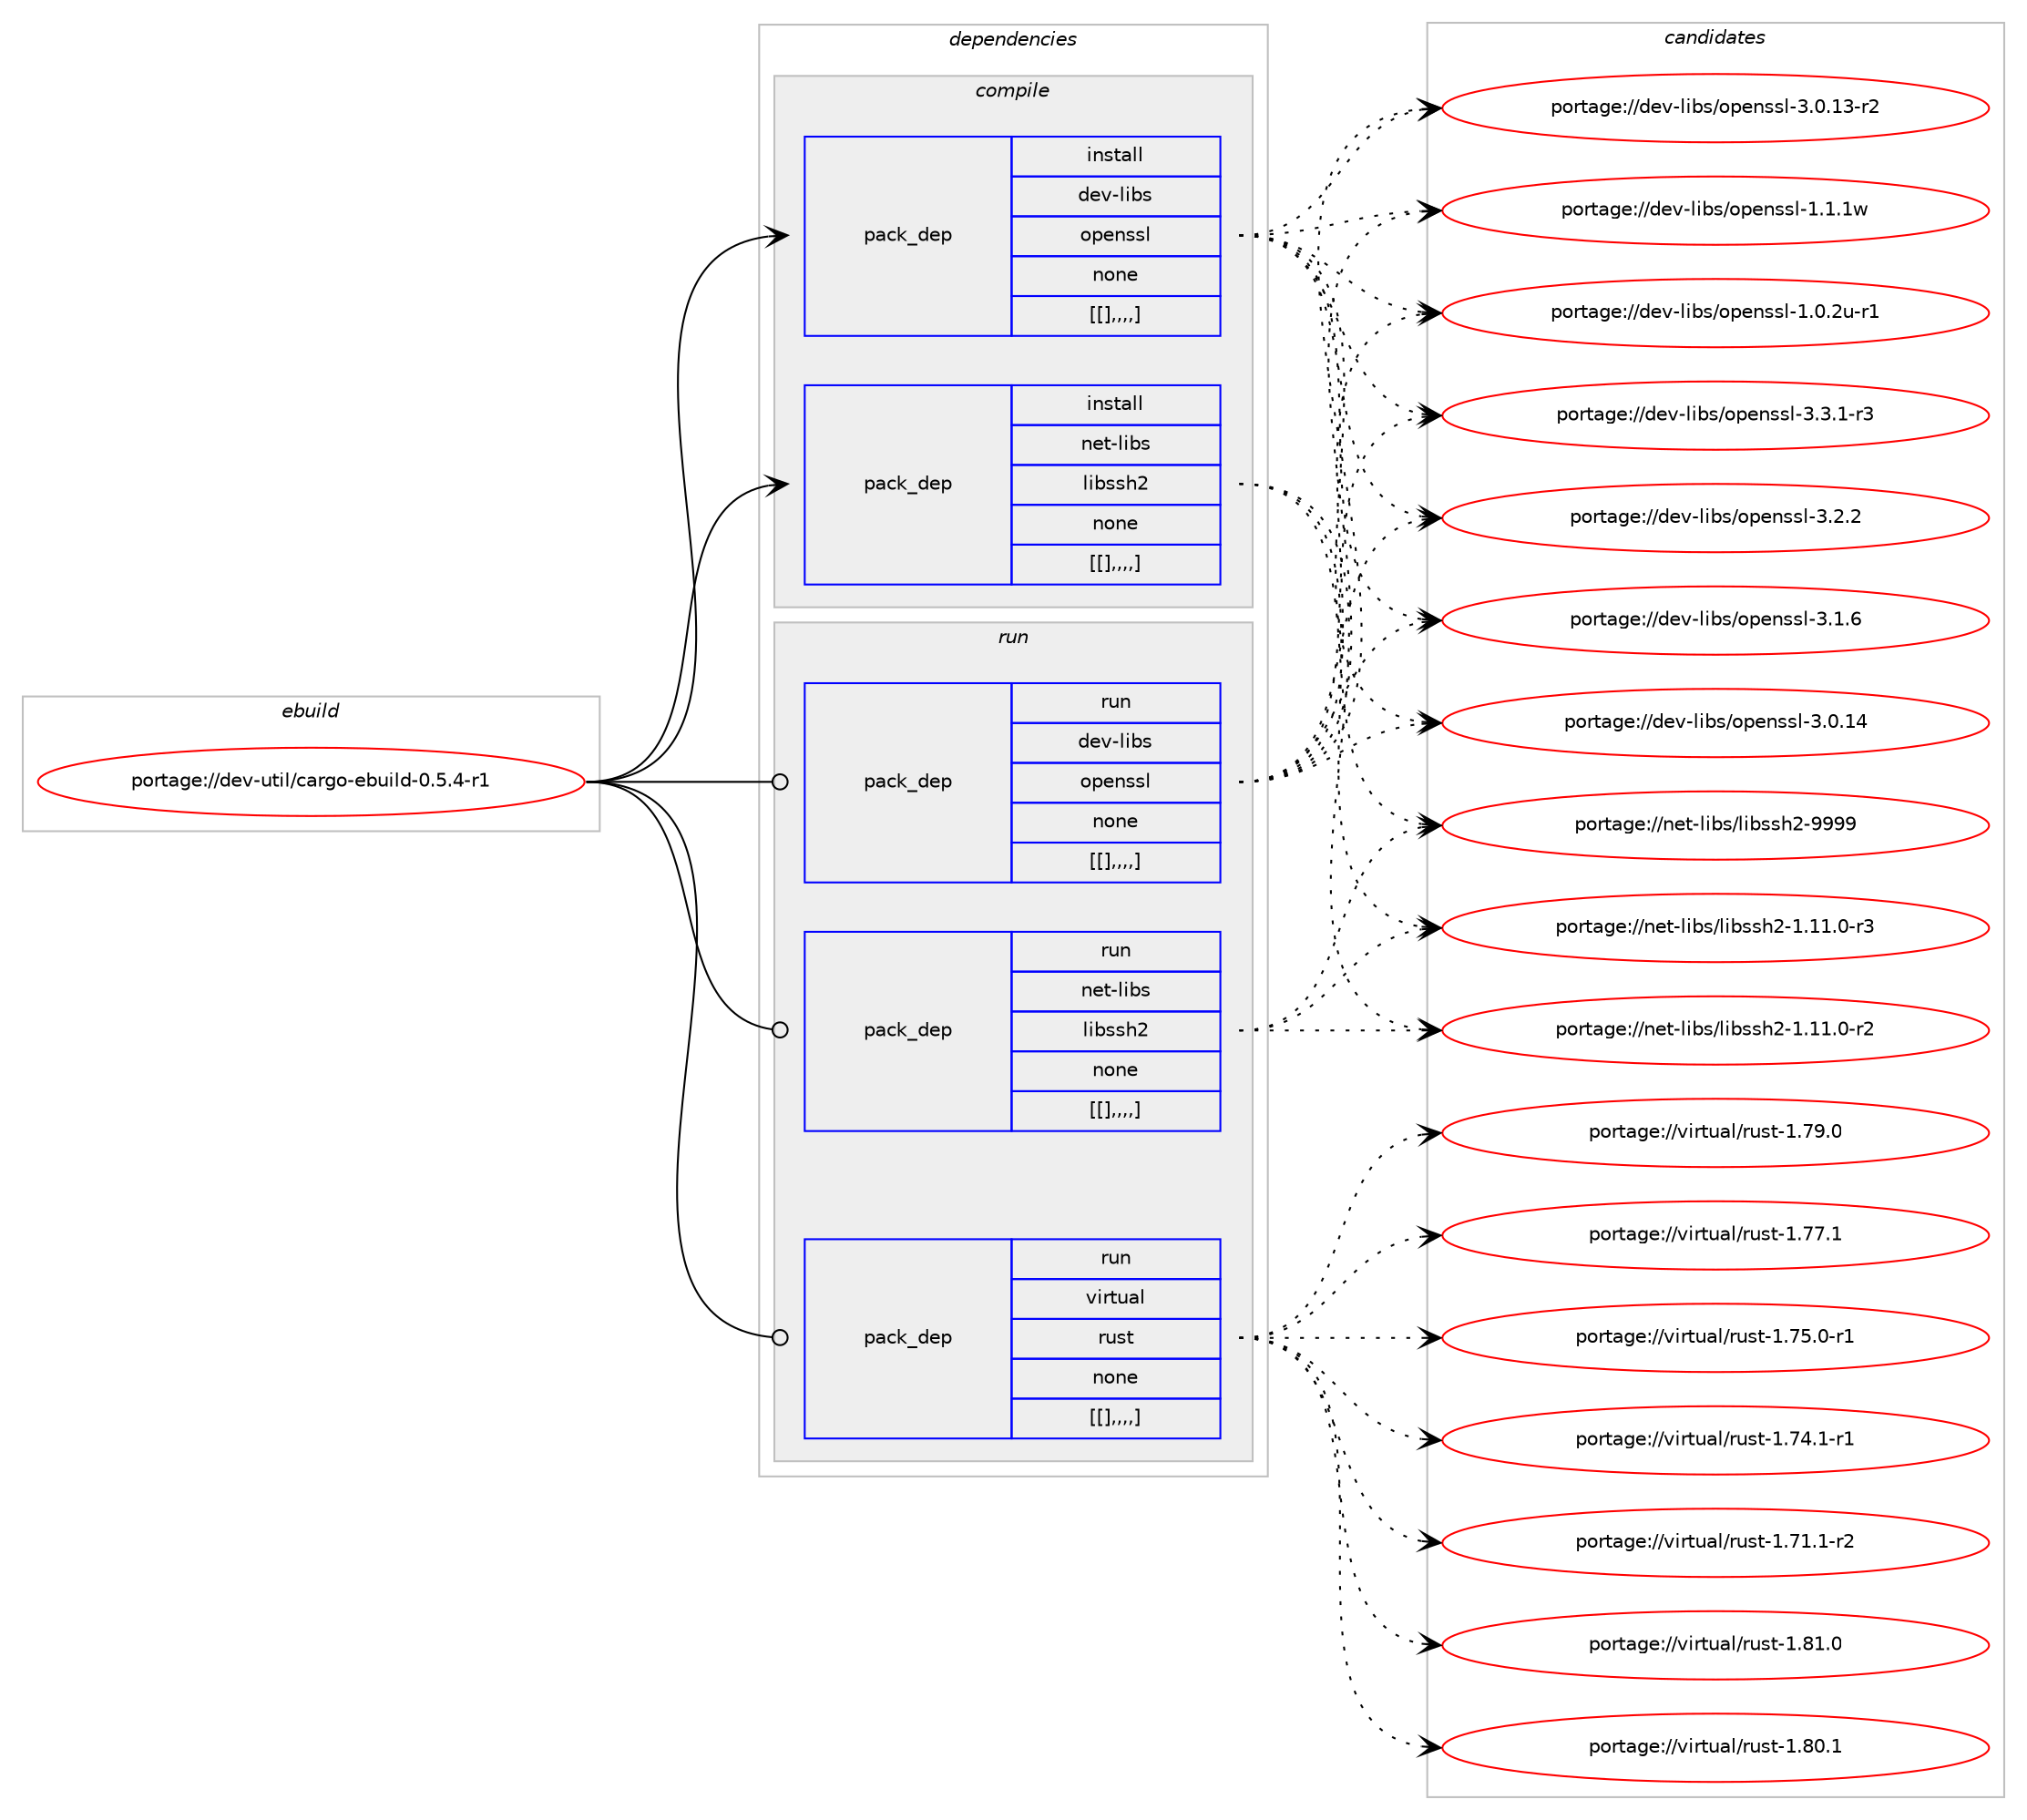 digraph prolog {

# *************
# Graph options
# *************

newrank=true;
concentrate=true;
compound=true;
graph [rankdir=LR,fontname=Helvetica,fontsize=10,ranksep=1.5];#, ranksep=2.5, nodesep=0.2];
edge  [arrowhead=vee];
node  [fontname=Helvetica,fontsize=10];

# **********
# The ebuild
# **********

subgraph cluster_leftcol {
color=gray;
label=<<i>ebuild</i>>;
id [label="portage://dev-util/cargo-ebuild-0.5.4-r1", color=red, width=4, href="../dev-util/cargo-ebuild-0.5.4-r1.svg"];
}

# ****************
# The dependencies
# ****************

subgraph cluster_midcol {
color=gray;
label=<<i>dependencies</i>>;
subgraph cluster_compile {
fillcolor="#eeeeee";
style=filled;
label=<<i>compile</i>>;
subgraph pack152632 {
dependency215296 [label=<<TABLE BORDER="0" CELLBORDER="1" CELLSPACING="0" CELLPADDING="4" WIDTH="220"><TR><TD ROWSPAN="6" CELLPADDING="30">pack_dep</TD></TR><TR><TD WIDTH="110">install</TD></TR><TR><TD>dev-libs</TD></TR><TR><TD>openssl</TD></TR><TR><TD>none</TD></TR><TR><TD>[[],,,,]</TD></TR></TABLE>>, shape=none, color=blue];
}
id:e -> dependency215296:w [weight=20,style="solid",arrowhead="vee"];
subgraph pack152633 {
dependency215297 [label=<<TABLE BORDER="0" CELLBORDER="1" CELLSPACING="0" CELLPADDING="4" WIDTH="220"><TR><TD ROWSPAN="6" CELLPADDING="30">pack_dep</TD></TR><TR><TD WIDTH="110">install</TD></TR><TR><TD>net-libs</TD></TR><TR><TD>libssh2</TD></TR><TR><TD>none</TD></TR><TR><TD>[[],,,,]</TD></TR></TABLE>>, shape=none, color=blue];
}
id:e -> dependency215297:w [weight=20,style="solid",arrowhead="vee"];
}
subgraph cluster_compileandrun {
fillcolor="#eeeeee";
style=filled;
label=<<i>compile and run</i>>;
}
subgraph cluster_run {
fillcolor="#eeeeee";
style=filled;
label=<<i>run</i>>;
subgraph pack152634 {
dependency215298 [label=<<TABLE BORDER="0" CELLBORDER="1" CELLSPACING="0" CELLPADDING="4" WIDTH="220"><TR><TD ROWSPAN="6" CELLPADDING="30">pack_dep</TD></TR><TR><TD WIDTH="110">run</TD></TR><TR><TD>dev-libs</TD></TR><TR><TD>openssl</TD></TR><TR><TD>none</TD></TR><TR><TD>[[],,,,]</TD></TR></TABLE>>, shape=none, color=blue];
}
id:e -> dependency215298:w [weight=20,style="solid",arrowhead="odot"];
subgraph pack152635 {
dependency215299 [label=<<TABLE BORDER="0" CELLBORDER="1" CELLSPACING="0" CELLPADDING="4" WIDTH="220"><TR><TD ROWSPAN="6" CELLPADDING="30">pack_dep</TD></TR><TR><TD WIDTH="110">run</TD></TR><TR><TD>net-libs</TD></TR><TR><TD>libssh2</TD></TR><TR><TD>none</TD></TR><TR><TD>[[],,,,]</TD></TR></TABLE>>, shape=none, color=blue];
}
id:e -> dependency215299:w [weight=20,style="solid",arrowhead="odot"];
subgraph pack152636 {
dependency215300 [label=<<TABLE BORDER="0" CELLBORDER="1" CELLSPACING="0" CELLPADDING="4" WIDTH="220"><TR><TD ROWSPAN="6" CELLPADDING="30">pack_dep</TD></TR><TR><TD WIDTH="110">run</TD></TR><TR><TD>virtual</TD></TR><TR><TD>rust</TD></TR><TR><TD>none</TD></TR><TR><TD>[[],,,,]</TD></TR></TABLE>>, shape=none, color=blue];
}
id:e -> dependency215300:w [weight=20,style="solid",arrowhead="odot"];
}
}

# **************
# The candidates
# **************

subgraph cluster_choices {
rank=same;
color=gray;
label=<<i>candidates</i>>;

subgraph choice152632 {
color=black;
nodesep=1;
choice1001011184510810598115471111121011101151151084551465146494511451 [label="portage://dev-libs/openssl-3.3.1-r3", color=red, width=4,href="../dev-libs/openssl-3.3.1-r3.svg"];
choice100101118451081059811547111112101110115115108455146504650 [label="portage://dev-libs/openssl-3.2.2", color=red, width=4,href="../dev-libs/openssl-3.2.2.svg"];
choice100101118451081059811547111112101110115115108455146494654 [label="portage://dev-libs/openssl-3.1.6", color=red, width=4,href="../dev-libs/openssl-3.1.6.svg"];
choice10010111845108105981154711111210111011511510845514648464952 [label="portage://dev-libs/openssl-3.0.14", color=red, width=4,href="../dev-libs/openssl-3.0.14.svg"];
choice100101118451081059811547111112101110115115108455146484649514511450 [label="portage://dev-libs/openssl-3.0.13-r2", color=red, width=4,href="../dev-libs/openssl-3.0.13-r2.svg"];
choice100101118451081059811547111112101110115115108454946494649119 [label="portage://dev-libs/openssl-1.1.1w", color=red, width=4,href="../dev-libs/openssl-1.1.1w.svg"];
choice1001011184510810598115471111121011101151151084549464846501174511449 [label="portage://dev-libs/openssl-1.0.2u-r1", color=red, width=4,href="../dev-libs/openssl-1.0.2u-r1.svg"];
dependency215296:e -> choice1001011184510810598115471111121011101151151084551465146494511451:w [style=dotted,weight="100"];
dependency215296:e -> choice100101118451081059811547111112101110115115108455146504650:w [style=dotted,weight="100"];
dependency215296:e -> choice100101118451081059811547111112101110115115108455146494654:w [style=dotted,weight="100"];
dependency215296:e -> choice10010111845108105981154711111210111011511510845514648464952:w [style=dotted,weight="100"];
dependency215296:e -> choice100101118451081059811547111112101110115115108455146484649514511450:w [style=dotted,weight="100"];
dependency215296:e -> choice100101118451081059811547111112101110115115108454946494649119:w [style=dotted,weight="100"];
dependency215296:e -> choice1001011184510810598115471111121011101151151084549464846501174511449:w [style=dotted,weight="100"];
}
subgraph choice152633 {
color=black;
nodesep=1;
choice11010111645108105981154710810598115115104504557575757 [label="portage://net-libs/libssh2-9999", color=red, width=4,href="../net-libs/libssh2-9999.svg"];
choice1101011164510810598115471081059811511510450454946494946484511451 [label="portage://net-libs/libssh2-1.11.0-r3", color=red, width=4,href="../net-libs/libssh2-1.11.0-r3.svg"];
choice1101011164510810598115471081059811511510450454946494946484511450 [label="portage://net-libs/libssh2-1.11.0-r2", color=red, width=4,href="../net-libs/libssh2-1.11.0-r2.svg"];
dependency215297:e -> choice11010111645108105981154710810598115115104504557575757:w [style=dotted,weight="100"];
dependency215297:e -> choice1101011164510810598115471081059811511510450454946494946484511451:w [style=dotted,weight="100"];
dependency215297:e -> choice1101011164510810598115471081059811511510450454946494946484511450:w [style=dotted,weight="100"];
}
subgraph choice152634 {
color=black;
nodesep=1;
choice1001011184510810598115471111121011101151151084551465146494511451 [label="portage://dev-libs/openssl-3.3.1-r3", color=red, width=4,href="../dev-libs/openssl-3.3.1-r3.svg"];
choice100101118451081059811547111112101110115115108455146504650 [label="portage://dev-libs/openssl-3.2.2", color=red, width=4,href="../dev-libs/openssl-3.2.2.svg"];
choice100101118451081059811547111112101110115115108455146494654 [label="portage://dev-libs/openssl-3.1.6", color=red, width=4,href="../dev-libs/openssl-3.1.6.svg"];
choice10010111845108105981154711111210111011511510845514648464952 [label="portage://dev-libs/openssl-3.0.14", color=red, width=4,href="../dev-libs/openssl-3.0.14.svg"];
choice100101118451081059811547111112101110115115108455146484649514511450 [label="portage://dev-libs/openssl-3.0.13-r2", color=red, width=4,href="../dev-libs/openssl-3.0.13-r2.svg"];
choice100101118451081059811547111112101110115115108454946494649119 [label="portage://dev-libs/openssl-1.1.1w", color=red, width=4,href="../dev-libs/openssl-1.1.1w.svg"];
choice1001011184510810598115471111121011101151151084549464846501174511449 [label="portage://dev-libs/openssl-1.0.2u-r1", color=red, width=4,href="../dev-libs/openssl-1.0.2u-r1.svg"];
dependency215298:e -> choice1001011184510810598115471111121011101151151084551465146494511451:w [style=dotted,weight="100"];
dependency215298:e -> choice100101118451081059811547111112101110115115108455146504650:w [style=dotted,weight="100"];
dependency215298:e -> choice100101118451081059811547111112101110115115108455146494654:w [style=dotted,weight="100"];
dependency215298:e -> choice10010111845108105981154711111210111011511510845514648464952:w [style=dotted,weight="100"];
dependency215298:e -> choice100101118451081059811547111112101110115115108455146484649514511450:w [style=dotted,weight="100"];
dependency215298:e -> choice100101118451081059811547111112101110115115108454946494649119:w [style=dotted,weight="100"];
dependency215298:e -> choice1001011184510810598115471111121011101151151084549464846501174511449:w [style=dotted,weight="100"];
}
subgraph choice152635 {
color=black;
nodesep=1;
choice11010111645108105981154710810598115115104504557575757 [label="portage://net-libs/libssh2-9999", color=red, width=4,href="../net-libs/libssh2-9999.svg"];
choice1101011164510810598115471081059811511510450454946494946484511451 [label="portage://net-libs/libssh2-1.11.0-r3", color=red, width=4,href="../net-libs/libssh2-1.11.0-r3.svg"];
choice1101011164510810598115471081059811511510450454946494946484511450 [label="portage://net-libs/libssh2-1.11.0-r2", color=red, width=4,href="../net-libs/libssh2-1.11.0-r2.svg"];
dependency215299:e -> choice11010111645108105981154710810598115115104504557575757:w [style=dotted,weight="100"];
dependency215299:e -> choice1101011164510810598115471081059811511510450454946494946484511451:w [style=dotted,weight="100"];
dependency215299:e -> choice1101011164510810598115471081059811511510450454946494946484511450:w [style=dotted,weight="100"];
}
subgraph choice152636 {
color=black;
nodesep=1;
choice118105114116117971084711411711511645494656494648 [label="portage://virtual/rust-1.81.0", color=red, width=4,href="../virtual/rust-1.81.0.svg"];
choice118105114116117971084711411711511645494656484649 [label="portage://virtual/rust-1.80.1", color=red, width=4,href="../virtual/rust-1.80.1.svg"];
choice118105114116117971084711411711511645494655574648 [label="portage://virtual/rust-1.79.0", color=red, width=4,href="../virtual/rust-1.79.0.svg"];
choice118105114116117971084711411711511645494655554649 [label="portage://virtual/rust-1.77.1", color=red, width=4,href="../virtual/rust-1.77.1.svg"];
choice1181051141161179710847114117115116454946555346484511449 [label="portage://virtual/rust-1.75.0-r1", color=red, width=4,href="../virtual/rust-1.75.0-r1.svg"];
choice1181051141161179710847114117115116454946555246494511449 [label="portage://virtual/rust-1.74.1-r1", color=red, width=4,href="../virtual/rust-1.74.1-r1.svg"];
choice1181051141161179710847114117115116454946554946494511450 [label="portage://virtual/rust-1.71.1-r2", color=red, width=4,href="../virtual/rust-1.71.1-r2.svg"];
dependency215300:e -> choice118105114116117971084711411711511645494656494648:w [style=dotted,weight="100"];
dependency215300:e -> choice118105114116117971084711411711511645494656484649:w [style=dotted,weight="100"];
dependency215300:e -> choice118105114116117971084711411711511645494655574648:w [style=dotted,weight="100"];
dependency215300:e -> choice118105114116117971084711411711511645494655554649:w [style=dotted,weight="100"];
dependency215300:e -> choice1181051141161179710847114117115116454946555346484511449:w [style=dotted,weight="100"];
dependency215300:e -> choice1181051141161179710847114117115116454946555246494511449:w [style=dotted,weight="100"];
dependency215300:e -> choice1181051141161179710847114117115116454946554946494511450:w [style=dotted,weight="100"];
}
}

}
